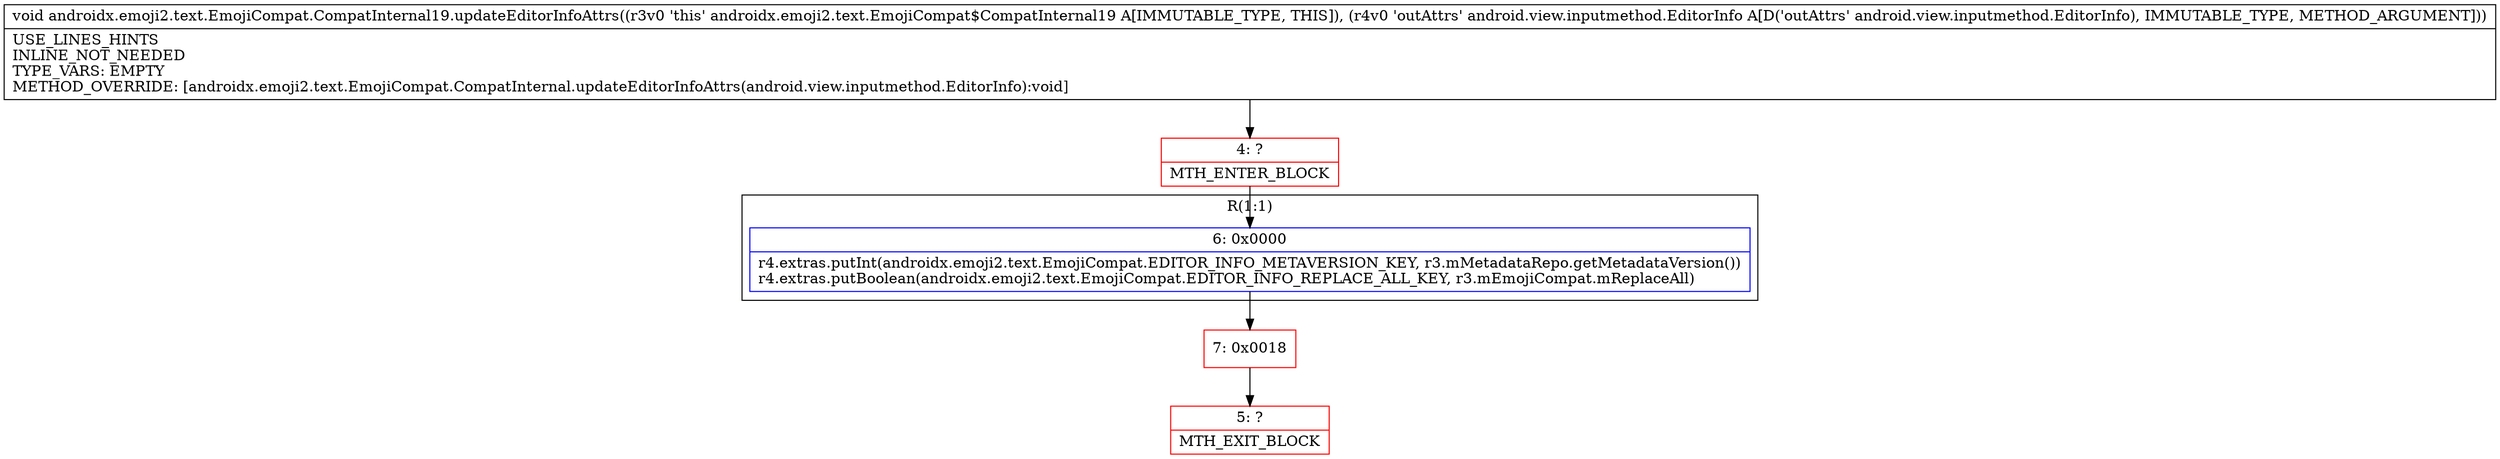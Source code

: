 digraph "CFG forandroidx.emoji2.text.EmojiCompat.CompatInternal19.updateEditorInfoAttrs(Landroid\/view\/inputmethod\/EditorInfo;)V" {
subgraph cluster_Region_1842327878 {
label = "R(1:1)";
node [shape=record,color=blue];
Node_6 [shape=record,label="{6\:\ 0x0000|r4.extras.putInt(androidx.emoji2.text.EmojiCompat.EDITOR_INFO_METAVERSION_KEY, r3.mMetadataRepo.getMetadataVersion())\lr4.extras.putBoolean(androidx.emoji2.text.EmojiCompat.EDITOR_INFO_REPLACE_ALL_KEY, r3.mEmojiCompat.mReplaceAll)\l}"];
}
Node_4 [shape=record,color=red,label="{4\:\ ?|MTH_ENTER_BLOCK\l}"];
Node_7 [shape=record,color=red,label="{7\:\ 0x0018}"];
Node_5 [shape=record,color=red,label="{5\:\ ?|MTH_EXIT_BLOCK\l}"];
MethodNode[shape=record,label="{void androidx.emoji2.text.EmojiCompat.CompatInternal19.updateEditorInfoAttrs((r3v0 'this' androidx.emoji2.text.EmojiCompat$CompatInternal19 A[IMMUTABLE_TYPE, THIS]), (r4v0 'outAttrs' android.view.inputmethod.EditorInfo A[D('outAttrs' android.view.inputmethod.EditorInfo), IMMUTABLE_TYPE, METHOD_ARGUMENT]))  | USE_LINES_HINTS\lINLINE_NOT_NEEDED\lTYPE_VARS: EMPTY\lMETHOD_OVERRIDE: [androidx.emoji2.text.EmojiCompat.CompatInternal.updateEditorInfoAttrs(android.view.inputmethod.EditorInfo):void]\l}"];
MethodNode -> Node_4;Node_6 -> Node_7;
Node_4 -> Node_6;
Node_7 -> Node_5;
}

